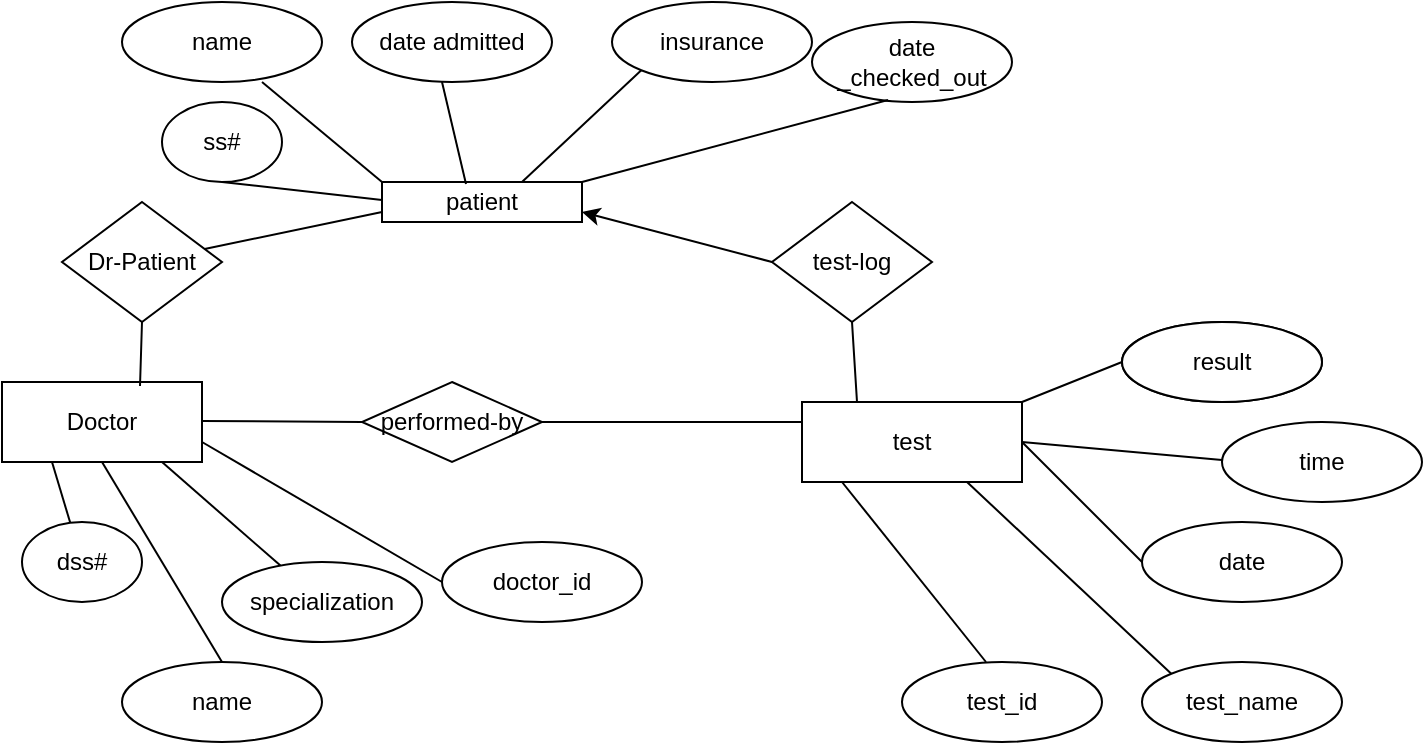 <mxfile version="15.5.0" type="github">
  <diagram id="R2lEEEUBdFMjLlhIrx00" name="Page-1">
    <mxGraphModel dx="770" dy="319" grid="1" gridSize="10" guides="1" tooltips="1" connect="1" arrows="1" fold="1" page="1" pageScale="1" pageWidth="850" pageHeight="1100" math="0" shadow="0" extFonts="Permanent Marker^https://fonts.googleapis.com/css?family=Permanent+Marker">
      <root>
        <mxCell id="0" />
        <mxCell id="1" parent="0" />
        <mxCell id="on0v9irm9_DBQPnfS0qo-2" value="Doctor" style="whiteSpace=wrap;html=1;align=center;" vertex="1" parent="1">
          <mxGeometry y="200" width="100" height="40" as="geometry" />
        </mxCell>
        <mxCell id="on0v9irm9_DBQPnfS0qo-3" value="patient" style="whiteSpace=wrap;html=1;align=center;" vertex="1" parent="1">
          <mxGeometry x="190" y="100" width="100" height="20" as="geometry" />
        </mxCell>
        <mxCell id="on0v9irm9_DBQPnfS0qo-4" value="test" style="whiteSpace=wrap;html=1;align=center;" vertex="1" parent="1">
          <mxGeometry x="400" y="210" width="110" height="40" as="geometry" />
        </mxCell>
        <mxCell id="on0v9irm9_DBQPnfS0qo-5" value="Dr-Patient" style="shape=rhombus;perimeter=rhombusPerimeter;whiteSpace=wrap;html=1;align=center;" vertex="1" parent="1">
          <mxGeometry x="30" y="110" width="80" height="60" as="geometry" />
        </mxCell>
        <mxCell id="on0v9irm9_DBQPnfS0qo-11" style="edgeStyle=none;rounded=0;orthogonalLoop=1;jettySize=auto;html=1;exitX=0;exitY=0.5;exitDx=0;exitDy=0;entryX=1;entryY=0.75;entryDx=0;entryDy=0;" edge="1" parent="1" source="on0v9irm9_DBQPnfS0qo-6" target="on0v9irm9_DBQPnfS0qo-3">
          <mxGeometry relative="1" as="geometry" />
        </mxCell>
        <mxCell id="on0v9irm9_DBQPnfS0qo-6" value="test-log" style="shape=rhombus;perimeter=rhombusPerimeter;whiteSpace=wrap;html=1;align=center;" vertex="1" parent="1">
          <mxGeometry x="385" y="110" width="80" height="60" as="geometry" />
        </mxCell>
        <mxCell id="on0v9irm9_DBQPnfS0qo-9" value="performed-by" style="shape=rhombus;perimeter=rhombusPerimeter;whiteSpace=wrap;html=1;align=center;" vertex="1" parent="1">
          <mxGeometry x="180" y="200" width="90" height="40" as="geometry" />
        </mxCell>
        <mxCell id="on0v9irm9_DBQPnfS0qo-10" style="edgeStyle=none;rounded=0;orthogonalLoop=1;jettySize=auto;html=1;exitX=0.5;exitY=0;exitDx=0;exitDy=0;" edge="1" parent="1" source="on0v9irm9_DBQPnfS0qo-9" target="on0v9irm9_DBQPnfS0qo-9">
          <mxGeometry relative="1" as="geometry" />
        </mxCell>
        <mxCell id="on0v9irm9_DBQPnfS0qo-16" value="" style="endArrow=none;html=1;rounded=0;" edge="1" parent="1">
          <mxGeometry relative="1" as="geometry">
            <mxPoint x="100" y="219.5" as="sourcePoint" />
            <mxPoint x="180" y="220" as="targetPoint" />
            <Array as="points" />
          </mxGeometry>
        </mxCell>
        <mxCell id="on0v9irm9_DBQPnfS0qo-17" value="" style="endArrow=none;html=1;rounded=0;" edge="1" parent="1">
          <mxGeometry relative="1" as="geometry">
            <mxPoint x="270" y="220" as="sourcePoint" />
            <mxPoint x="400" y="220" as="targetPoint" />
          </mxGeometry>
        </mxCell>
        <mxCell id="on0v9irm9_DBQPnfS0qo-23" value="" style="endArrow=none;html=1;rounded=0;exitX=0.5;exitY=1;exitDx=0;exitDy=0;entryX=0.25;entryY=0;entryDx=0;entryDy=0;" edge="1" parent="1" source="on0v9irm9_DBQPnfS0qo-6" target="on0v9irm9_DBQPnfS0qo-4">
          <mxGeometry relative="1" as="geometry">
            <mxPoint x="270" y="190" as="sourcePoint" />
            <mxPoint x="430" y="190" as="targetPoint" />
          </mxGeometry>
        </mxCell>
        <mxCell id="on0v9irm9_DBQPnfS0qo-24" value="" style="endArrow=none;html=1;rounded=0;entryX=0.69;entryY=0.05;entryDx=0;entryDy=0;entryPerimeter=0;" edge="1" parent="1" target="on0v9irm9_DBQPnfS0qo-2">
          <mxGeometry relative="1" as="geometry">
            <mxPoint x="70" y="170" as="sourcePoint" />
            <mxPoint x="230" y="170" as="targetPoint" />
          </mxGeometry>
        </mxCell>
        <mxCell id="on0v9irm9_DBQPnfS0qo-25" value="" style="endArrow=none;html=1;rounded=0;entryX=0;entryY=0.75;entryDx=0;entryDy=0;" edge="1" parent="1" source="on0v9irm9_DBQPnfS0qo-5" target="on0v9irm9_DBQPnfS0qo-3">
          <mxGeometry relative="1" as="geometry">
            <mxPoint x="110" y="140" as="sourcePoint" />
            <mxPoint x="270" y="140" as="targetPoint" />
          </mxGeometry>
        </mxCell>
        <mxCell id="on0v9irm9_DBQPnfS0qo-27" value="" style="endArrow=none;html=1;rounded=0;entryX=0.25;entryY=1;entryDx=0;entryDy=0;" edge="1" parent="1" source="on0v9irm9_DBQPnfS0qo-69" target="on0v9irm9_DBQPnfS0qo-2">
          <mxGeometry relative="1" as="geometry">
            <mxPoint x="20" y="260" as="sourcePoint" />
            <mxPoint x="180" y="260" as="targetPoint" />
          </mxGeometry>
        </mxCell>
        <mxCell id="on0v9irm9_DBQPnfS0qo-30" value="" style="endArrow=none;html=1;rounded=0;entryX=0.5;entryY=1;entryDx=0;entryDy=0;exitX=0.5;exitY=0;exitDx=0;exitDy=0;" edge="1" parent="1" source="on0v9irm9_DBQPnfS0qo-67" target="on0v9irm9_DBQPnfS0qo-2">
          <mxGeometry relative="1" as="geometry">
            <mxPoint x="70" y="270" as="sourcePoint" />
            <mxPoint x="230" y="270" as="targetPoint" />
          </mxGeometry>
        </mxCell>
        <mxCell id="on0v9irm9_DBQPnfS0qo-33" value="" style="endArrow=none;html=1;rounded=0;" edge="1" parent="1" target="on0v9irm9_DBQPnfS0qo-64">
          <mxGeometry relative="1" as="geometry">
            <mxPoint x="80" y="240" as="sourcePoint" />
            <mxPoint x="129.04" y="283" as="targetPoint" />
          </mxGeometry>
        </mxCell>
        <mxCell id="on0v9irm9_DBQPnfS0qo-35" value="" style="endArrow=none;html=1;rounded=0;" edge="1" parent="1">
          <mxGeometry relative="1" as="geometry">
            <mxPoint x="100" y="230" as="sourcePoint" />
            <mxPoint x="220" y="300" as="targetPoint" />
          </mxGeometry>
        </mxCell>
        <mxCell id="on0v9irm9_DBQPnfS0qo-38" style="edgeStyle=none;rounded=0;orthogonalLoop=1;jettySize=auto;html=1;exitX=1;exitY=0.5;exitDx=0;exitDy=0;" edge="1" parent="1">
          <mxGeometry relative="1" as="geometry">
            <mxPoint x="290" y="310" as="sourcePoint" />
            <mxPoint x="290" y="310" as="targetPoint" />
          </mxGeometry>
        </mxCell>
        <mxCell id="on0v9irm9_DBQPnfS0qo-42" value="test_name" style="ellipse;whiteSpace=wrap;html=1;align=center;" vertex="1" parent="1">
          <mxGeometry x="570" y="340" width="100" height="40" as="geometry" />
        </mxCell>
        <mxCell id="on0v9irm9_DBQPnfS0qo-43" value="test_id" style="ellipse;whiteSpace=wrap;html=1;align=center;" vertex="1" parent="1">
          <mxGeometry x="450" y="340" width="100" height="40" as="geometry" />
        </mxCell>
        <mxCell id="on0v9irm9_DBQPnfS0qo-44" value="" style="endArrow=none;html=1;rounded=0;entryX=0;entryY=0.5;entryDx=0;entryDy=0;" edge="1" parent="1">
          <mxGeometry relative="1" as="geometry">
            <mxPoint x="510" y="210" as="sourcePoint" />
            <mxPoint x="560" y="190" as="targetPoint" />
          </mxGeometry>
        </mxCell>
        <mxCell id="on0v9irm9_DBQPnfS0qo-47" value="" style="endArrow=none;html=1;rounded=0;entryX=0;entryY=0.5;entryDx=0;entryDy=0;entryPerimeter=0;" edge="1" parent="1" target="on0v9irm9_DBQPnfS0qo-61">
          <mxGeometry relative="1" as="geometry">
            <mxPoint x="510" y="230" as="sourcePoint" />
            <mxPoint x="620" y="290" as="targetPoint" />
          </mxGeometry>
        </mxCell>
        <mxCell id="on0v9irm9_DBQPnfS0qo-48" value="" style="endArrow=none;html=1;rounded=0;entryX=0.75;entryY=1;entryDx=0;entryDy=0;exitX=0;exitY=0;exitDx=0;exitDy=0;" edge="1" parent="1" source="on0v9irm9_DBQPnfS0qo-42" target="on0v9irm9_DBQPnfS0qo-4">
          <mxGeometry relative="1" as="geometry">
            <mxPoint x="280" y="270" as="sourcePoint" />
            <mxPoint x="440" y="270" as="targetPoint" />
          </mxGeometry>
        </mxCell>
        <mxCell id="on0v9irm9_DBQPnfS0qo-50" value="" style="endArrow=none;html=1;rounded=0;entryX=0.42;entryY=0;entryDx=0;entryDy=0;entryPerimeter=0;" edge="1" parent="1" target="on0v9irm9_DBQPnfS0qo-43">
          <mxGeometry relative="1" as="geometry">
            <mxPoint x="420" y="250" as="sourcePoint" />
            <mxPoint x="570" y="240" as="targetPoint" />
            <Array as="points">
              <mxPoint x="420" y="250" />
            </Array>
          </mxGeometry>
        </mxCell>
        <mxCell id="on0v9irm9_DBQPnfS0qo-51" value="Attribute" style="ellipse;whiteSpace=wrap;html=1;align=center;fontStyle=4;" vertex="1" parent="1">
          <mxGeometry x="560" y="170" width="100" height="40" as="geometry" />
        </mxCell>
        <mxCell id="on0v9irm9_DBQPnfS0qo-53" value="&lt;div&gt;result&lt;/div&gt;" style="ellipse;whiteSpace=wrap;html=1;align=center;" vertex="1" parent="1">
          <mxGeometry x="560" y="170" width="100" height="40" as="geometry" />
        </mxCell>
        <mxCell id="on0v9irm9_DBQPnfS0qo-56" value="time" style="ellipse;whiteSpace=wrap;html=1;align=center;" vertex="1" parent="1">
          <mxGeometry x="610" y="220" width="100" height="40" as="geometry" />
        </mxCell>
        <mxCell id="on0v9irm9_DBQPnfS0qo-58" value="" style="endArrow=none;html=1;rounded=0;exitX=1;exitY=0.5;exitDx=0;exitDy=0;" edge="1" parent="1" source="on0v9irm9_DBQPnfS0qo-4">
          <mxGeometry relative="1" as="geometry">
            <mxPoint x="450" y="239" as="sourcePoint" />
            <mxPoint x="610" y="239" as="targetPoint" />
          </mxGeometry>
        </mxCell>
        <mxCell id="on0v9irm9_DBQPnfS0qo-61" value="date" style="ellipse;whiteSpace=wrap;html=1;align=center;" vertex="1" parent="1">
          <mxGeometry x="570" y="270" width="100" height="40" as="geometry" />
        </mxCell>
        <mxCell id="on0v9irm9_DBQPnfS0qo-63" value="doctor_id" style="ellipse;whiteSpace=wrap;html=1;align=center;" vertex="1" parent="1">
          <mxGeometry x="220" y="280" width="100" height="40" as="geometry" />
        </mxCell>
        <mxCell id="on0v9irm9_DBQPnfS0qo-64" value="specialization" style="ellipse;whiteSpace=wrap;html=1;align=center;" vertex="1" parent="1">
          <mxGeometry x="110" y="290" width="100" height="40" as="geometry" />
        </mxCell>
        <mxCell id="on0v9irm9_DBQPnfS0qo-67" value="name" style="ellipse;whiteSpace=wrap;html=1;align=center;" vertex="1" parent="1">
          <mxGeometry x="60" y="340" width="100" height="40" as="geometry" />
        </mxCell>
        <mxCell id="on0v9irm9_DBQPnfS0qo-69" value="dss#" style="ellipse;whiteSpace=wrap;html=1;align=center;" vertex="1" parent="1">
          <mxGeometry x="10" y="270" width="60" height="40" as="geometry" />
        </mxCell>
        <mxCell id="on0v9irm9_DBQPnfS0qo-70" value="date _checked_out" style="ellipse;whiteSpace=wrap;html=1;align=center;" vertex="1" parent="1">
          <mxGeometry x="405" y="20" width="100" height="40" as="geometry" />
        </mxCell>
        <mxCell id="on0v9irm9_DBQPnfS0qo-71" value="insurance" style="ellipse;whiteSpace=wrap;html=1;align=center;" vertex="1" parent="1">
          <mxGeometry x="305" y="10" width="100" height="40" as="geometry" />
        </mxCell>
        <mxCell id="on0v9irm9_DBQPnfS0qo-72" value="date admitted" style="ellipse;whiteSpace=wrap;html=1;align=center;" vertex="1" parent="1">
          <mxGeometry x="175" y="10" width="100" height="40" as="geometry" />
        </mxCell>
        <mxCell id="on0v9irm9_DBQPnfS0qo-73" value="name" style="ellipse;whiteSpace=wrap;html=1;align=center;" vertex="1" parent="1">
          <mxGeometry x="60" y="10" width="100" height="40" as="geometry" />
        </mxCell>
        <mxCell id="on0v9irm9_DBQPnfS0qo-74" value="ss#" style="ellipse;whiteSpace=wrap;html=1;align=center;" vertex="1" parent="1">
          <mxGeometry x="80" y="60" width="60" height="40" as="geometry" />
        </mxCell>
        <mxCell id="on0v9irm9_DBQPnfS0qo-75" value="" style="endArrow=none;html=1;rounded=0;exitX=0.5;exitY=1;exitDx=0;exitDy=0;" edge="1" parent="1" source="on0v9irm9_DBQPnfS0qo-74">
          <mxGeometry relative="1" as="geometry">
            <mxPoint x="30" y="109" as="sourcePoint" />
            <mxPoint x="190" y="109" as="targetPoint" />
          </mxGeometry>
        </mxCell>
        <mxCell id="on0v9irm9_DBQPnfS0qo-76" value="" style="endArrow=none;html=1;rounded=0;entryX=0;entryY=0;entryDx=0;entryDy=0;" edge="1" parent="1" target="on0v9irm9_DBQPnfS0qo-3">
          <mxGeometry relative="1" as="geometry">
            <mxPoint x="130" y="50" as="sourcePoint" />
            <mxPoint x="290" y="50" as="targetPoint" />
          </mxGeometry>
        </mxCell>
        <mxCell id="on0v9irm9_DBQPnfS0qo-77" value="" style="endArrow=none;html=1;rounded=0;entryX=0.42;entryY=0.05;entryDx=0;entryDy=0;entryPerimeter=0;" edge="1" parent="1" target="on0v9irm9_DBQPnfS0qo-3">
          <mxGeometry relative="1" as="geometry">
            <mxPoint x="220" y="50" as="sourcePoint" />
            <mxPoint x="380" y="50" as="targetPoint" />
          </mxGeometry>
        </mxCell>
        <mxCell id="on0v9irm9_DBQPnfS0qo-78" value="" style="endArrow=none;html=1;rounded=0;entryX=0;entryY=1;entryDx=0;entryDy=0;" edge="1" parent="1" target="on0v9irm9_DBQPnfS0qo-71">
          <mxGeometry relative="1" as="geometry">
            <mxPoint x="260" y="100" as="sourcePoint" />
            <mxPoint x="420" y="100" as="targetPoint" />
          </mxGeometry>
        </mxCell>
        <mxCell id="on0v9irm9_DBQPnfS0qo-84" value="" style="endArrow=none;html=1;rounded=0;entryX=0.38;entryY=0.975;entryDx=0;entryDy=0;entryPerimeter=0;" edge="1" parent="1" target="on0v9irm9_DBQPnfS0qo-70">
          <mxGeometry relative="1" as="geometry">
            <mxPoint x="290" y="100" as="sourcePoint" />
            <mxPoint x="450" y="100" as="targetPoint" />
          </mxGeometry>
        </mxCell>
      </root>
    </mxGraphModel>
  </diagram>
</mxfile>
